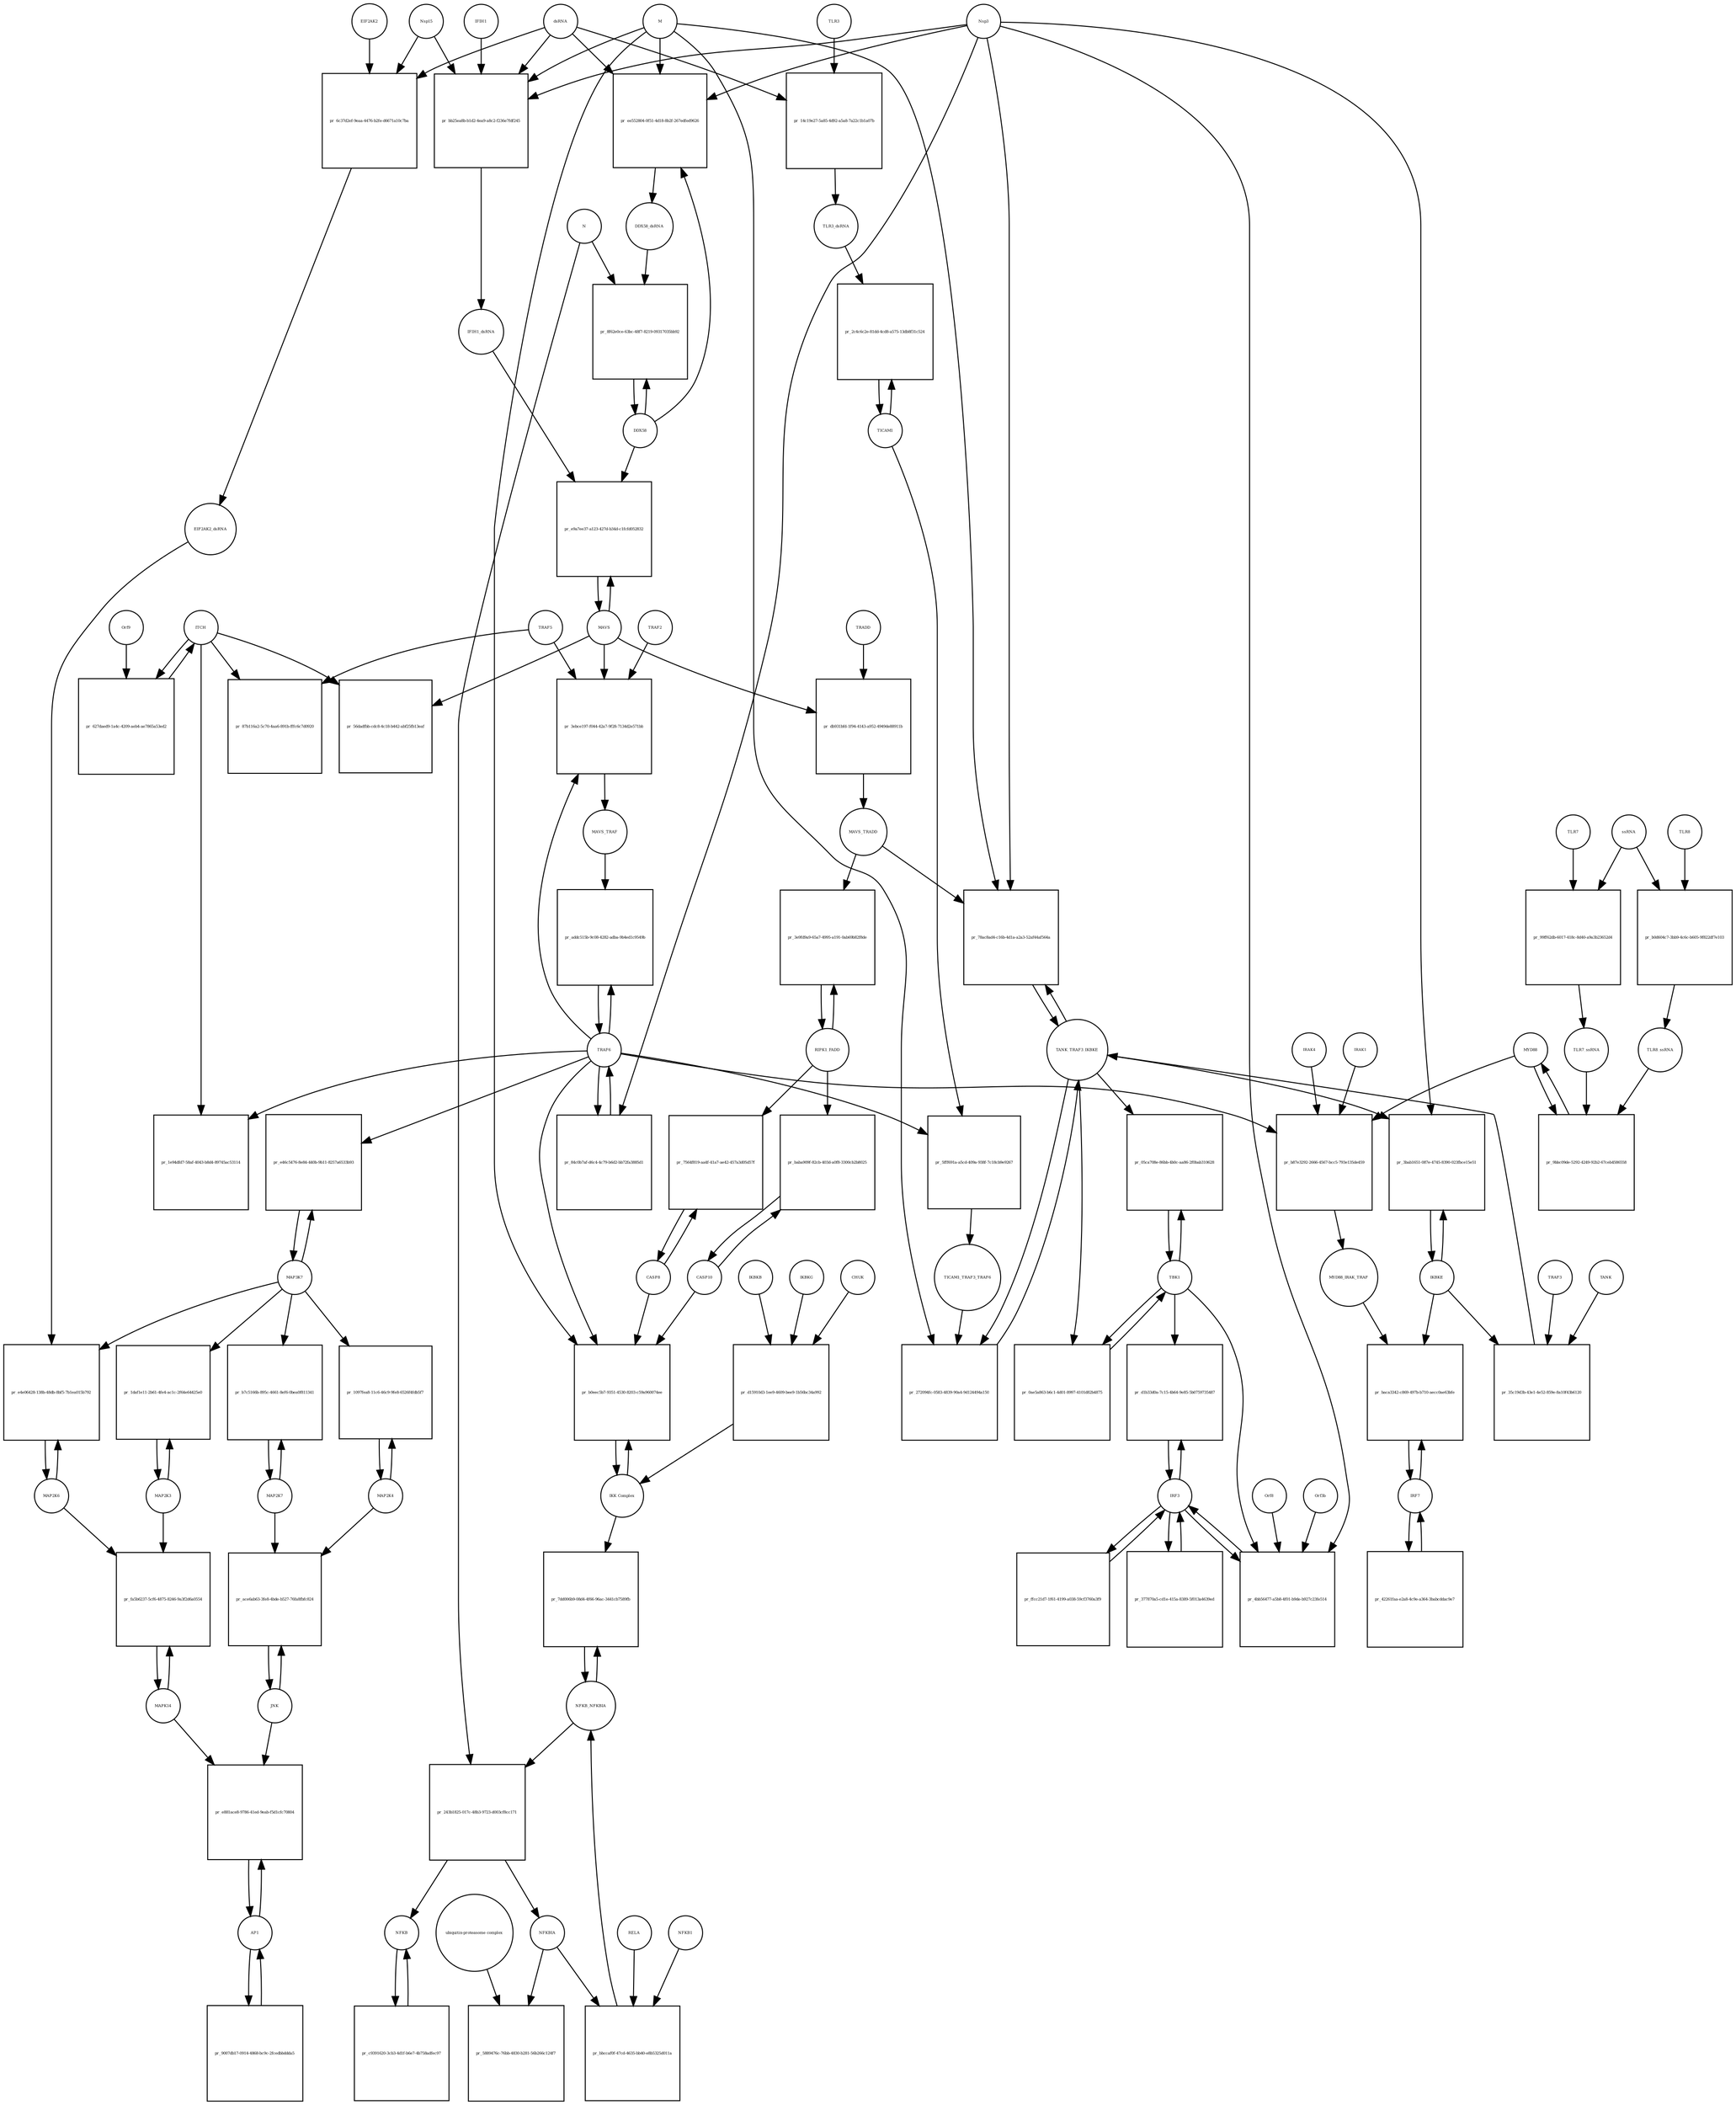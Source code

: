 strict digraph  {
dsRNA [annotation="", bipartite=0, cls="nucleic acid feature", fontsize=4, label=dsRNA, shape=circle];
"pr_ee552804-0f51-4d18-8b2f-267edfed9626" [annotation="", bipartite=1, cls=process, fontsize=4, label="pr_ee552804-0f51-4d18-8b2f-267edfed9626", shape=square];
DDX58_dsRNA [annotation="", bipartite=0, cls=complex, fontsize=4, label=DDX58_dsRNA, shape=circle];
M [annotation=urn_miriam_ncbiprotein_1796318601, bipartite=0, cls=macromolecule, fontsize=4, label=M, shape=circle];
Nsp3 [annotation=urn_miriam_ncbiprotein_1802476807, bipartite=0, cls=macromolecule, fontsize=4, label=Nsp3, shape=circle];
DDX58 [annotation=urn_miriam_hgnc_19102, bipartite=0, cls=macromolecule, fontsize=4, label=DDX58, shape=circle];
"pr_bb25ea8b-b1d2-4ea9-a8c2-f236e7fdf245" [annotation="", bipartite=1, cls=process, fontsize=4, label="pr_bb25ea8b-b1d2-4ea9-a8c2-f236e7fdf245", shape=square];
IFIH1_dsRNA [annotation="", bipartite=0, cls=complex, fontsize=4, label=IFIH1_dsRNA, shape=circle];
Nsp15 [annotation=urn_miriam_ncbiprotein_1802476818, bipartite=0, cls=macromolecule, fontsize=4, label=Nsp15, shape=circle];
IFIH1 [annotation=urn_miriam_hgnc_18873, bipartite=0, cls=macromolecule, fontsize=4, label=IFIH1, shape=circle];
"pr_8f62e0ce-63bc-48f7-8219-09317035bb92" [annotation="", bipartite=1, cls=process, fontsize=4, label="pr_8f62e0ce-63bc-48f7-8219-09317035bb92", shape=square];
N [annotation=urn_miriam_ncbiprotein_1798174255, bipartite=0, cls=macromolecule, fontsize=4, label=N, shape=circle];
MAVS [annotation=urn_miriam_hgnc_29233, bipartite=0, cls="macromolecule multimer", fontsize=4, label=MAVS, shape=circle];
"pr_e9a7ee37-a123-427d-b34d-c1fcfd052832" [annotation="", bipartite=1, cls=process, fontsize=4, label="pr_e9a7ee37-a123-427d-b34d-c1fcfd052832", shape=square];
NFKB [annotation="", bipartite=0, cls=complex, fontsize=4, label=NFKB, shape=circle];
"pr_c9391620-3cb3-4d1f-b6e7-4b758adfec97" [annotation="", bipartite=1, cls=process, fontsize=4, label="pr_c9391620-3cb3-4d1f-b6e7-4b758adfec97", shape=square];
NFKBIA [annotation=urn_miriam_hgnc_7797, bipartite=0, cls=macromolecule, fontsize=4, label=NFKBIA, shape=circle];
"pr_5889476c-76bb-4830-b281-56b266c124f7" [annotation="", bipartite=1, cls=process, fontsize=4, label="pr_5889476c-76bb-4830-b281-56b266c124f7", shape=square];
"ubiquitin-proteasome complex" [annotation="", bipartite=0, cls=complex, fontsize=4, label="ubiquitin-proteasome complex", shape=circle];
IRF3 [annotation=urn_miriam_hgnc_6118, bipartite=0, cls="macromolecule multimer", fontsize=4, label=IRF3, shape=circle];
"pr_d1b33d0a-7c15-4b64-9e85-5b0759735487" [annotation="", bipartite=1, cls=process, fontsize=4, label="pr_d1b33d0a-7c15-4b64-9e85-5b0759735487", shape=square];
TBK1 [annotation="", bipartite=0, cls=macromolecule, fontsize=4, label=TBK1, shape=circle];
"pr_ffcc21d7-1f61-4199-a038-59cf3760a3f9" [annotation="", bipartite=1, cls=process, fontsize=4, label="pr_ffcc21d7-1f61-4199-a038-59cf3760a3f9", shape=square];
"pr_4bb56477-a5b8-4f01-b9de-b927c23fe514" [annotation="", bipartite=1, cls=process, fontsize=4, label="pr_4bb56477-a5b8-4f01-b9de-b927c23fe514", shape=square];
Orf3b [annotation=urn_miriam_uniprot_P59633, bipartite=0, cls=macromolecule, fontsize=4, label=Orf3b, shape=circle];
Orf8 [annotation=urn_miriam_ncbiprotein_1796318604, bipartite=0, cls=macromolecule, fontsize=4, label=Orf8, shape=circle];
IRF7 [annotation=urn_miriam_hgnc_6122, bipartite=0, cls="macromolecule multimer", fontsize=4, label=IRF7, shape=circle];
"pr_baca3342-c869-497b-b710-aecc0ae63bfe" [annotation="", bipartite=1, cls=process, fontsize=4, label="pr_baca3342-c869-497b-b710-aecc0ae63bfe", shape=square];
IKBKE [annotation=urn_miriam_hgnc_14552, bipartite=0, cls=macromolecule, fontsize=4, label=IKBKE, shape=circle];
MYD88_IRAK_TRAF [annotation="", bipartite=0, cls=complex, fontsize=4, label=MYD88_IRAK_TRAF, shape=circle];
"pr_377870a5-cd1e-415a-8389-5f013a4639ed" [annotation="", bipartite=1, cls=process, fontsize=4, label="pr_377870a5-cd1e-415a-8389-5f013a4639ed", shape=square];
"pr_42261faa-e2a8-4c9e-a364-3babcddac9e7" [annotation="", bipartite=1, cls=process, fontsize=4, label="pr_42261faa-e2a8-4c9e-a364-3babcddac9e7", shape=square];
TRAF6 [annotation=urn_miriam_hgnc_12036, bipartite=0, cls=macromolecule, fontsize=4, label=TRAF6, shape=circle];
"pr_addc515b-9c08-4282-adba-9b4ed1c9549b" [annotation="", bipartite=1, cls=process, fontsize=4, label="pr_addc515b-9c08-4282-adba-9b4ed1c9549b", shape=square];
MAVS_TRAF [annotation="", bipartite=0, cls=complex, fontsize=4, label=MAVS_TRAF, shape=circle];
"pr_56dadfbb-cdc8-4c18-b442-abf25fb13eaf" [annotation="", bipartite=1, cls=process, fontsize=4, label="pr_56dadfbb-cdc8-4c18-b442-abf25fb13eaf", shape=square];
ITCH [annotation="", bipartite=0, cls=macromolecule, fontsize=4, label=ITCH, shape=circle];
TRAF5 [annotation=urn_miriam_hgnc_12035, bipartite=0, cls=macromolecule, fontsize=4, label=TRAF5, shape=circle];
"pr_87b116a2-5c70-4aa6-891b-fffc6c7d0920" [annotation="", bipartite=1, cls=process, fontsize=4, label="pr_87b116a2-5c70-4aa6-891b-fffc6c7d0920", shape=square];
"pr_1e94dfd7-58af-4043-b8d4-89745ac53114" [annotation="", bipartite=1, cls=process, fontsize=4, label="pr_1e94dfd7-58af-4043-b8d4-89745ac53114", shape=square];
TICAM1 [annotation=urn_miriam_hgnc_18348, bipartite=0, cls=macromolecule, fontsize=4, label=TICAM1, shape=circle];
"pr_2c4c6c2e-81dd-4cd8-a575-13db8f31c524" [annotation="", bipartite=1, cls=process, fontsize=4, label="pr_2c4c6c2e-81dd-4cd8-a575-13db8f31c524", shape=square];
TLR3_dsRNA [annotation="", bipartite=0, cls=complex, fontsize=4, label=TLR3_dsRNA, shape=circle];
TLR3 [annotation=urn_miriam_hgnc_11849, bipartite=0, cls="macromolecule multimer", fontsize=4, label=TLR3, shape=circle];
"pr_14c19e27-5a85-4d92-a5a8-7a22c1b1a07b" [annotation="", bipartite=1, cls=process, fontsize=4, label="pr_14c19e27-5a85-4d92-a5a8-7a22c1b1a07b", shape=square];
"pr_5fff691a-a5cd-409a-938f-7c18cb9e9267" [annotation="", bipartite=1, cls=process, fontsize=4, label="pr_5fff691a-a5cd-409a-938f-7c18cb9e9267", shape=square];
TICAM1_TRAF3_TRAF6 [annotation="", bipartite=0, cls=complex, fontsize=4, label=TICAM1_TRAF3_TRAF6, shape=circle];
TANK_TRAF3_IKBKE [annotation="", bipartite=0, cls=complex, fontsize=4, label=TANK_TRAF3_IKBKE, shape=circle];
"pr_272094fc-0583-4839-90a4-9d124494a150" [annotation="", bipartite=1, cls=process, fontsize=4, label="pr_272094fc-0583-4839-90a4-9d124494a150", shape=square];
"pr_05ca708e-86bb-4b0c-aa86-2f0bab310628" [annotation="", bipartite=1, cls=process, fontsize=4, label="pr_05ca708e-86bb-4b0c-aa86-2f0bab310628", shape=square];
"pr_3bab1651-087e-4745-8390-023fbce15e51" [annotation="", bipartite=1, cls=process, fontsize=4, label="pr_3bab1651-087e-4745-8390-023fbce15e51", shape=square];
MYD88 [annotation="", bipartite=0, cls=macromolecule, fontsize=4, label=MYD88, shape=circle];
"pr_b87e3292-2666-4567-bcc5-793e135de459" [annotation="", bipartite=1, cls=process, fontsize=4, label="pr_b87e3292-2666-4567-bcc5-793e135de459", shape=square];
IRAK1 [annotation=urn_miriam_hgnc_6112, bipartite=0, cls=macromolecule, fontsize=4, label=IRAK1, shape=circle];
IRAK4 [annotation=urn_miriam_hgnc_17967, bipartite=0, cls=macromolecule, fontsize=4, label=IRAK4, shape=circle];
TLR7 [annotation=urn_miriam_hgnc_15631, bipartite=0, cls=macromolecule, fontsize=4, label=TLR7, shape=circle];
"pr_99ff62db-6017-418c-8d40-a9a3b23652d4" [annotation="", bipartite=1, cls=process, fontsize=4, label="pr_99ff62db-6017-418c-8d40-a9a3b23652d4", shape=square];
TLR7_ssRNA [annotation="", bipartite=0, cls=complex, fontsize=4, label=TLR7_ssRNA, shape=circle];
ssRNA [annotation="", bipartite=0, cls="nucleic acid feature", fontsize=4, label=ssRNA, shape=circle];
TLR8 [annotation=urn_miriam_hgnc_15632, bipartite=0, cls=macromolecule, fontsize=4, label=TLR8, shape=circle];
"pr_b0d604c7-3bb9-4c6c-b605-9f822df7e103" [annotation="", bipartite=1, cls=process, fontsize=4, label="pr_b0d604c7-3bb9-4c6c-b605-9f822df7e103", shape=square];
TLR8_ssRNA [annotation="", bipartite=0, cls=complex, fontsize=4, label=TLR8_ssRNA, shape=circle];
"pr_9bbc09de-5292-4249-92b2-67ceb4586558" [annotation="", bipartite=1, cls=process, fontsize=4, label="pr_9bbc09de-5292-4249-92b2-67ceb4586558", shape=square];
MAP3K7 [annotation="", bipartite=0, cls=macromolecule, fontsize=4, label=MAP3K7, shape=circle];
"pr_e46c5476-8e84-440b-9b11-8257a6533b93" [annotation="", bipartite=1, cls=process, fontsize=4, label="pr_e46c5476-8e84-440b-9b11-8257a6533b93", shape=square];
TRAF2 [annotation=urn_miriam_hgnc_12032, bipartite=0, cls=macromolecule, fontsize=4, label=TRAF2, shape=circle];
"pr_3ebce197-f044-42a7-9f28-7134d2e571bb" [annotation="", bipartite=1, cls=process, fontsize=4, label="pr_3ebce197-f044-42a7-9f28-7134d2e571bb", shape=square];
"pr_627daed9-1a4c-4209-aeb4-ae7865a53ed2" [annotation="", bipartite=1, cls=process, fontsize=4, label="pr_627daed9-1a4c-4209-aeb4-ae7865a53ed2", shape=square];
Orf9 [annotation=urn_miriam_uniprot_P59636, bipartite=0, cls=macromolecule, fontsize=4, label=Orf9, shape=circle];
"pr_db931bfd-1f94-4143-a952-4949de88911b" [annotation="", bipartite=1, cls=process, fontsize=4, label="pr_db931bfd-1f94-4143-a952-4949de88911b", shape=square];
MAVS_TRADD [annotation="", bipartite=0, cls=complex, fontsize=4, label=MAVS_TRADD, shape=circle];
TRADD [annotation=urn_miriam_hgnc_12030, bipartite=0, cls=macromolecule, fontsize=4, label=TRADD, shape=circle];
"pr_84c0b7af-d6c4-4c79-b6d2-bb72fa3885d1" [annotation="", bipartite=1, cls=process, fontsize=4, label="pr_84c0b7af-d6c4-4c79-b6d2-bb72fa3885d1", shape=square];
AP1 [annotation="", bipartite=0, cls=complex, fontsize=4, label=AP1, shape=circle];
"pr_e881ace8-9786-41ed-9eab-f5d1cfc70804" [annotation="", bipartite=1, cls=process, fontsize=4, label="pr_e881ace8-9786-41ed-9eab-f5d1cfc70804", shape=square];
MAPK14 [annotation="", bipartite=0, cls=macromolecule, fontsize=4, label=MAPK14, shape=circle];
JNK [annotation="", bipartite=0, cls=complex, fontsize=4, label=JNK, shape=circle];
"pr_ace6ab63-3fe8-4bde-b527-76fa8fbfc824" [annotation="", bipartite=1, cls=process, fontsize=4, label="pr_ace6ab63-3fe8-4bde-b527-76fa8fbfc824", shape=square];
MAP2K7 [annotation="", bipartite=0, cls=macromolecule, fontsize=4, label=MAP2K7, shape=circle];
MAP2K4 [annotation="", bipartite=0, cls=macromolecule, fontsize=4, label=MAP2K4, shape=circle];
"pr_1097fea8-11c6-46c9-9fe8-6526f4fdb5f7" [annotation="", bipartite=1, cls=process, fontsize=4, label="pr_1097fea8-11c6-46c9-9fe8-6526f4fdb5f7", shape=square];
"pr_b7c5166b-895c-4661-8ef6-0bea0f811341" [annotation="", bipartite=1, cls=process, fontsize=4, label="pr_b7c5166b-895c-4661-8ef6-0bea0f811341", shape=square];
MAP2K3 [annotation="", bipartite=0, cls=macromolecule, fontsize=4, label=MAP2K3, shape=circle];
"pr_1daf1e11-2b61-4fe4-ac1c-2f64e64425e0" [annotation="", bipartite=1, cls=process, fontsize=4, label="pr_1daf1e11-2b61-4fe4-ac1c-2f64e64425e0", shape=square];
MAP2K6 [annotation="", bipartite=0, cls=macromolecule, fontsize=4, label=MAP2K6, shape=circle];
"pr_e4e06428-138b-48db-8bf5-7b1ea015b792" [annotation="", bipartite=1, cls=process, fontsize=4, label="pr_e4e06428-138b-48db-8bf5-7b1ea015b792", shape=square];
EIF2AK2_dsRNA [annotation="", bipartite=0, cls=complex, fontsize=4, label=EIF2AK2_dsRNA, shape=circle];
"pr_6c37d2ef-9eaa-4476-b2fe-d6671a10c7ba" [annotation="", bipartite=1, cls=process, fontsize=4, label="pr_6c37d2ef-9eaa-4476-b2fe-d6671a10c7ba", shape=square];
EIF2AK2 [annotation=urn_miriam_hgnc_9437, bipartite=0, cls=macromolecule, fontsize=4, label=EIF2AK2, shape=circle];
RIPK1_FADD [annotation="", bipartite=0, cls=complex, fontsize=4, label=RIPK1_FADD, shape=circle];
"pr_3e9fd9a9-65a7-4995-a191-0ab69b82f8de" [annotation="", bipartite=1, cls=process, fontsize=4, label="pr_3e9fd9a9-65a7-4995-a191-0ab69b82f8de", shape=square];
CASP8 [annotation="", bipartite=0, cls=macromolecule, fontsize=4, label=CASP8, shape=circle];
"pr_7564f819-aa4f-41a7-ae42-457a3d05d57f" [annotation="", bipartite=1, cls=process, fontsize=4, label="pr_7564f819-aa4f-41a7-ae42-457a3d05d57f", shape=square];
CASP10 [annotation="", bipartite=0, cls=macromolecule, fontsize=4, label=CASP10, shape=circle];
"pr_baba909f-82cb-403d-a0f8-3300cb2b8025" [annotation="", bipartite=1, cls=process, fontsize=4, label="pr_baba909f-82cb-403d-a0f8-3300cb2b8025", shape=square];
NFKB_NFKBIA [annotation="", bipartite=0, cls=complex, fontsize=4, label=NFKB_NFKBIA, shape=circle];
"pr_7dd006b9-08d4-4f66-96ac-3441cb7589fb" [annotation="", bipartite=1, cls=process, fontsize=4, label="pr_7dd006b9-08d4-4f66-96ac-3441cb7589fb", shape=square];
"IKK Complex" [annotation="", bipartite=0, cls=complex, fontsize=4, label="IKK Complex", shape=circle];
"pr_243b1825-017c-48b3-9723-d003cf8cc171" [annotation="", bipartite=1, cls=process, fontsize=4, label="pr_243b1825-017c-48b3-9723-d003cf8cc171", shape=square];
"pr_9007db17-0914-4868-bc9c-2fcedbbddda5" [annotation="", bipartite=1, cls=process, fontsize=4, label="pr_9007db17-0914-4868-bc9c-2fcedbbddda5", shape=square];
"pr_b0eec5b7-9351-4530-8203-c59a960074ee" [annotation="", bipartite=1, cls=process, fontsize=4, label="pr_b0eec5b7-9351-4530-8203-c59a960074ee", shape=square];
"pr_bbccaf0f-47cd-4635-bb40-e8b5325d011a" [annotation="", bipartite=1, cls=process, fontsize=4, label="pr_bbccaf0f-47cd-4635-bb40-e8b5325d011a", shape=square];
RELA [annotation="", bipartite=0, cls=macromolecule, fontsize=4, label=RELA, shape=circle];
NFKB1 [annotation="", bipartite=0, cls=macromolecule, fontsize=4, label=NFKB1, shape=circle];
IKBKG [annotation="", bipartite=0, cls=macromolecule, fontsize=4, label=IKBKG, shape=circle];
"pr_d15910d3-1ee9-4609-bee9-1b56bc34a992" [annotation="", bipartite=1, cls=process, fontsize=4, label="pr_d15910d3-1ee9-4609-bee9-1b56bc34a992", shape=square];
CHUK [annotation="", bipartite=0, cls=macromolecule, fontsize=4, label=CHUK, shape=circle];
IKBKB [annotation="", bipartite=0, cls=macromolecule, fontsize=4, label=IKBKB, shape=circle];
"pr_78ac8ad4-c16b-4d1a-a2a3-52af44af564a" [annotation="", bipartite=1, cls=process, fontsize=4, label="pr_78ac8ad4-c16b-4d1a-a2a3-52af44af564a", shape=square];
"pr_0ae5a863-b6c1-4d01-8997-4101d82b4875" [annotation="", bipartite=1, cls=process, fontsize=4, label="pr_0ae5a863-b6c1-4d01-8997-4101d82b4875", shape=square];
"pr_fa5b6237-5cf6-4875-8246-9a3f2d6a0554" [annotation="", bipartite=1, cls=process, fontsize=4, label="pr_fa5b6237-5cf6-4875-8246-9a3f2d6a0554", shape=square];
TRAF3 [annotation="", bipartite=0, cls=macromolecule, fontsize=4, label=TRAF3, shape=circle];
"pr_35c19d3b-43e1-4e52-859e-8a10f43b6120" [annotation="", bipartite=1, cls=process, fontsize=4, label="pr_35c19d3b-43e1-4e52-859e-8a10f43b6120", shape=square];
TANK [annotation="", bipartite=0, cls=macromolecule, fontsize=4, label=TANK, shape=circle];
dsRNA -> "pr_ee552804-0f51-4d18-8b2f-267edfed9626"  [annotation="", interaction_type=consumption];
dsRNA -> "pr_bb25ea8b-b1d2-4ea9-a8c2-f236e7fdf245"  [annotation="", interaction_type=consumption];
dsRNA -> "pr_14c19e27-5a85-4d92-a5a8-7a22c1b1a07b"  [annotation="", interaction_type=consumption];
dsRNA -> "pr_6c37d2ef-9eaa-4476-b2fe-d6671a10c7ba"  [annotation="", interaction_type=consumption];
"pr_ee552804-0f51-4d18-8b2f-267edfed9626" -> DDX58_dsRNA  [annotation="", interaction_type=production];
DDX58_dsRNA -> "pr_8f62e0ce-63bc-48f7-8219-09317035bb92"  [annotation="urn_miriam_pubmed_25581309|urn_miriam_pubmed_28148787|urn_miriam_taxonomy_694009", interaction_type=catalysis];
M -> "pr_ee552804-0f51-4d18-8b2f-267edfed9626"  [annotation="urn_miriam_pubmed_20303872|urn_miriam_pubmed_19380580|urn_miriam_pubmed_31226023|urn_miriam_taxonomy_694009", interaction_type=inhibition];
M -> "pr_bb25ea8b-b1d2-4ea9-a8c2-f236e7fdf245"  [annotation="urn_miriam_pubmed_28484023|urn_miriam_pubmed_19380580|urn_miriam_pubmed_31226023|urn_miriam_taxonomy_694009", interaction_type=inhibition];
M -> "pr_272094fc-0583-4839-90a4-9d124494a150"  [annotation="urn_miriam_pubmed_19380580|urn_miriam_pubmed_19366914|urn_miriam_taxonomy_694009", interaction_type=inhibition];
M -> "pr_b0eec5b7-9351-4530-8203-c59a960074ee"  [annotation="urn_miriam_pubmed_19366914|urn_miriam_pubmed_20303872|urn_miriam_pubmed_17705188|urn_miriam_pubmed_694009", interaction_type=inhibition];
M -> "pr_78ac8ad4-c16b-4d1a-a2a3-52af44af564a"  [annotation="urn_miriam_pubmed_19366914|urn_miriam_pubmed_27164085|urn_miriam_pubmed_19380580|urn_miriam_taxonomy_694009", interaction_type=inhibition];
Nsp3 -> "pr_ee552804-0f51-4d18-8b2f-267edfed9626"  [annotation="urn_miriam_pubmed_20303872|urn_miriam_pubmed_19380580|urn_miriam_pubmed_31226023|urn_miriam_taxonomy_694009", interaction_type=inhibition];
Nsp3 -> "pr_bb25ea8b-b1d2-4ea9-a8c2-f236e7fdf245"  [annotation="urn_miriam_pubmed_28484023|urn_miriam_pubmed_19380580|urn_miriam_pubmed_31226023|urn_miriam_taxonomy_694009", interaction_type=inhibition];
Nsp3 -> "pr_4bb56477-a5b8-4f01-b9de-b927c23fe514"  [annotation="urn_miriam_pubmed_17761676|urn_miriam_pubmed_31226023|urn_miriam_taxonomy_694009", interaction_type=inhibition];
Nsp3 -> "pr_3bab1651-087e-4745-8390-023fbce15e51"  [annotation="urn_miriam_pubmed_20303872|urn_miriam_pubmed_31226023|urn_miriam_taxonomy_694009", interaction_type=inhibition];
Nsp3 -> "pr_84c0b7af-d6c4-4c79-b6d2-bb72fa3885d1"  [annotation="urn_miriam_pubmed_27164085|urn_miriam_taxonomy_694009", interaction_type=catalysis];
Nsp3 -> "pr_78ac8ad4-c16b-4d1a-a2a3-52af44af564a"  [annotation="urn_miriam_pubmed_19366914|urn_miriam_pubmed_27164085|urn_miriam_pubmed_19380580|urn_miriam_taxonomy_694009", interaction_type=inhibition];
DDX58 -> "pr_ee552804-0f51-4d18-8b2f-267edfed9626"  [annotation="", interaction_type=consumption];
DDX58 -> "pr_8f62e0ce-63bc-48f7-8219-09317035bb92"  [annotation="", interaction_type=consumption];
DDX58 -> "pr_e9a7ee37-a123-427d-b34d-c1fcfd052832"  [annotation=urn_miriam_pubmed_25581309, interaction_type=catalysis];
"pr_bb25ea8b-b1d2-4ea9-a8c2-f236e7fdf245" -> IFIH1_dsRNA  [annotation="", interaction_type=production];
IFIH1_dsRNA -> "pr_e9a7ee37-a123-427d-b34d-c1fcfd052832"  [annotation=urn_miriam_pubmed_25581309, interaction_type=catalysis];
Nsp15 -> "pr_bb25ea8b-b1d2-4ea9-a8c2-f236e7fdf245"  [annotation="urn_miriam_pubmed_28484023|urn_miriam_pubmed_19380580|urn_miriam_pubmed_31226023|urn_miriam_taxonomy_694009", interaction_type=inhibition];
Nsp15 -> "pr_6c37d2ef-9eaa-4476-b2fe-d6671a10c7ba"  [annotation="urn_miriam_pubmed_28484023|urn_miriam_pubmed_19366914|urn_miriam_taxonomy_694009", interaction_type=inhibition];
IFIH1 -> "pr_bb25ea8b-b1d2-4ea9-a8c2-f236e7fdf245"  [annotation="", interaction_type=consumption];
"pr_8f62e0ce-63bc-48f7-8219-09317035bb92" -> DDX58  [annotation="", interaction_type=production];
N -> "pr_8f62e0ce-63bc-48f7-8219-09317035bb92"  [annotation="urn_miriam_pubmed_25581309|urn_miriam_pubmed_28148787|urn_miriam_taxonomy_694009", interaction_type=inhibition];
N -> "pr_243b1825-017c-48b3-9723-d003cf8cc171"  [annotation="urn_miriam_pubmed_16143815|urn_miriam_taxonomy_694009", interaction_type=stimulation];
MAVS -> "pr_e9a7ee37-a123-427d-b34d-c1fcfd052832"  [annotation="", interaction_type=consumption];
MAVS -> "pr_56dadfbb-cdc8-4c18-b442-abf25fb13eaf"  [annotation="", interaction_type=consumption];
MAVS -> "pr_3ebce197-f044-42a7-9f28-7134d2e571bb"  [annotation="", interaction_type=consumption];
MAVS -> "pr_db931bfd-1f94-4143-a952-4949de88911b"  [annotation="", interaction_type=consumption];
"pr_e9a7ee37-a123-427d-b34d-c1fcfd052832" -> MAVS  [annotation="", interaction_type=production];
NFKB -> "pr_c9391620-3cb3-4d1f-b6e7-4b758adfec97"  [annotation="", interaction_type=consumption];
"pr_c9391620-3cb3-4d1f-b6e7-4b758adfec97" -> NFKB  [annotation="", interaction_type=production];
NFKBIA -> "pr_5889476c-76bb-4830-b281-56b266c124f7"  [annotation="", interaction_type=consumption];
NFKBIA -> "pr_bbccaf0f-47cd-4635-bb40-e8b5325d011a"  [annotation="", interaction_type=consumption];
"ubiquitin-proteasome complex" -> "pr_5889476c-76bb-4830-b281-56b266c124f7"  [annotation=urn_miriam_pubmed_20303872, interaction_type=catalysis];
IRF3 -> "pr_d1b33d0a-7c15-4b64-9e85-5b0759735487"  [annotation="", interaction_type=consumption];
IRF3 -> "pr_ffcc21d7-1f61-4199-a038-59cf3760a3f9"  [annotation="", interaction_type=consumption];
IRF3 -> "pr_4bb56477-a5b8-4f01-b9de-b927c23fe514"  [annotation="", interaction_type=consumption];
IRF3 -> "pr_377870a5-cd1e-415a-8389-5f013a4639ed"  [annotation="", interaction_type=consumption];
"pr_d1b33d0a-7c15-4b64-9e85-5b0759735487" -> IRF3  [annotation="", interaction_type=production];
TBK1 -> "pr_d1b33d0a-7c15-4b64-9e85-5b0759735487"  [annotation=urn_miriam_pubmed_25581309, interaction_type=catalysis];
TBK1 -> "pr_4bb56477-a5b8-4f01-b9de-b927c23fe514"  [annotation="urn_miriam_pubmed_17761676|urn_miriam_pubmed_31226023|urn_miriam_taxonomy_694009", interaction_type=catalysis];
TBK1 -> "pr_05ca708e-86bb-4b0c-aa86-2f0bab310628"  [annotation="", interaction_type=consumption];
TBK1 -> "pr_0ae5a863-b6c1-4d01-8997-4101d82b4875"  [annotation="", interaction_type=consumption];
"pr_ffcc21d7-1f61-4199-a038-59cf3760a3f9" -> IRF3  [annotation="", interaction_type=production];
"pr_4bb56477-a5b8-4f01-b9de-b927c23fe514" -> IRF3  [annotation="", interaction_type=production];
Orf3b -> "pr_4bb56477-a5b8-4f01-b9de-b927c23fe514"  [annotation="urn_miriam_pubmed_17761676|urn_miriam_pubmed_31226023|urn_miriam_taxonomy_694009", interaction_type=inhibition];
Orf8 -> "pr_4bb56477-a5b8-4f01-b9de-b927c23fe514"  [annotation="urn_miriam_pubmed_17761676|urn_miriam_pubmed_31226023|urn_miriam_taxonomy_694009", interaction_type=inhibition];
IRF7 -> "pr_baca3342-c869-497b-b710-aecc0ae63bfe"  [annotation="", interaction_type=consumption];
IRF7 -> "pr_42261faa-e2a8-4c9e-a364-3babcddac9e7"  [annotation="", interaction_type=consumption];
"pr_baca3342-c869-497b-b710-aecc0ae63bfe" -> IRF7  [annotation="", interaction_type=production];
IKBKE -> "pr_baca3342-c869-497b-b710-aecc0ae63bfe"  [annotation=urn_miriam_pubmed_20303872, interaction_type=catalysis];
IKBKE -> "pr_3bab1651-087e-4745-8390-023fbce15e51"  [annotation="", interaction_type=consumption];
IKBKE -> "pr_35c19d3b-43e1-4e52-859e-8a10f43b6120"  [annotation="", interaction_type=consumption];
MYD88_IRAK_TRAF -> "pr_baca3342-c869-497b-b710-aecc0ae63bfe"  [annotation=urn_miriam_pubmed_20303872, interaction_type=catalysis];
"pr_377870a5-cd1e-415a-8389-5f013a4639ed" -> IRF3  [annotation="", interaction_type=production];
"pr_42261faa-e2a8-4c9e-a364-3babcddac9e7" -> IRF7  [annotation="", interaction_type=production];
TRAF6 -> "pr_addc515b-9c08-4282-adba-9b4ed1c9549b"  [annotation="", interaction_type=consumption];
TRAF6 -> "pr_1e94dfd7-58af-4043-b8d4-89745ac53114"  [annotation="", interaction_type=consumption];
TRAF6 -> "pr_5fff691a-a5cd-409a-938f-7c18cb9e9267"  [annotation="", interaction_type=consumption];
TRAF6 -> "pr_b87e3292-2666-4567-bcc5-793e135de459"  [annotation="", interaction_type=consumption];
TRAF6 -> "pr_e46c5476-8e84-440b-9b11-8257a6533b93"  [annotation=urn_miriam_pubmed_19366914, interaction_type=stimulation];
TRAF6 -> "pr_3ebce197-f044-42a7-9f28-7134d2e571bb"  [annotation="", interaction_type=consumption];
TRAF6 -> "pr_84c0b7af-d6c4-4c79-b6d2-bb72fa3885d1"  [annotation="", interaction_type=consumption];
TRAF6 -> "pr_b0eec5b7-9351-4530-8203-c59a960074ee"  [annotation="urn_miriam_pubmed_19366914|urn_miriam_pubmed_20303872|urn_miriam_pubmed_17705188|urn_miriam_pubmed_694009", interaction_type=stimulation];
"pr_addc515b-9c08-4282-adba-9b4ed1c9549b" -> TRAF6  [annotation="", interaction_type=production];
MAVS_TRAF -> "pr_addc515b-9c08-4282-adba-9b4ed1c9549b"  [annotation=urn_miriam_pubmed_19366914, interaction_type=catalysis];
ITCH -> "pr_56dadfbb-cdc8-4c18-b442-abf25fb13eaf"  [annotation=urn_miriam_pubmed_25135833, interaction_type=catalysis];
ITCH -> "pr_87b116a2-5c70-4aa6-891b-fffc6c7d0920"  [annotation=urn_miriam_pubmed_25135833, interaction_type=catalysis];
ITCH -> "pr_1e94dfd7-58af-4043-b8d4-89745ac53114"  [annotation=urn_miriam_pubmed_25135833, interaction_type=catalysis];
ITCH -> "pr_627daed9-1a4c-4209-aeb4-ae7865a53ed2"  [annotation="", interaction_type=consumption];
TRAF5 -> "pr_87b116a2-5c70-4aa6-891b-fffc6c7d0920"  [annotation="", interaction_type=consumption];
TRAF5 -> "pr_3ebce197-f044-42a7-9f28-7134d2e571bb"  [annotation="", interaction_type=consumption];
TICAM1 -> "pr_2c4c6c2e-81dd-4cd8-a575-13db8f31c524"  [annotation="", interaction_type=consumption];
TICAM1 -> "pr_5fff691a-a5cd-409a-938f-7c18cb9e9267"  [annotation="", interaction_type=consumption];
"pr_2c4c6c2e-81dd-4cd8-a575-13db8f31c524" -> TICAM1  [annotation="", interaction_type=production];
TLR3_dsRNA -> "pr_2c4c6c2e-81dd-4cd8-a575-13db8f31c524"  [annotation=urn_miriam_pubmed_20303872, interaction_type=stimulation];
TLR3 -> "pr_14c19e27-5a85-4d92-a5a8-7a22c1b1a07b"  [annotation="", interaction_type=consumption];
"pr_14c19e27-5a85-4d92-a5a8-7a22c1b1a07b" -> TLR3_dsRNA  [annotation="", interaction_type=production];
"pr_5fff691a-a5cd-409a-938f-7c18cb9e9267" -> TICAM1_TRAF3_TRAF6  [annotation="", interaction_type=production];
TICAM1_TRAF3_TRAF6 -> "pr_272094fc-0583-4839-90a4-9d124494a150"  [annotation="urn_miriam_pubmed_19380580|urn_miriam_pubmed_19366914|urn_miriam_taxonomy_694009", interaction_type=stimulation];
TANK_TRAF3_IKBKE -> "pr_272094fc-0583-4839-90a4-9d124494a150"  [annotation="", interaction_type=consumption];
TANK_TRAF3_IKBKE -> "pr_05ca708e-86bb-4b0c-aa86-2f0bab310628"  [annotation=urn_miriam_pubmed_20303872, interaction_type=stimulation];
TANK_TRAF3_IKBKE -> "pr_3bab1651-087e-4745-8390-023fbce15e51"  [annotation="urn_miriam_pubmed_20303872|urn_miriam_pubmed_31226023|urn_miriam_taxonomy_694009", interaction_type=stimulation];
TANK_TRAF3_IKBKE -> "pr_78ac8ad4-c16b-4d1a-a2a3-52af44af564a"  [annotation="", interaction_type=consumption];
TANK_TRAF3_IKBKE -> "pr_0ae5a863-b6c1-4d01-8997-4101d82b4875"  [annotation=urn_miriam_pubmed_19366914, interaction_type=stimulation];
"pr_272094fc-0583-4839-90a4-9d124494a150" -> TANK_TRAF3_IKBKE  [annotation="", interaction_type=production];
"pr_05ca708e-86bb-4b0c-aa86-2f0bab310628" -> TBK1  [annotation="", interaction_type=production];
"pr_3bab1651-087e-4745-8390-023fbce15e51" -> IKBKE  [annotation="", interaction_type=production];
MYD88 -> "pr_b87e3292-2666-4567-bcc5-793e135de459"  [annotation="", interaction_type=consumption];
MYD88 -> "pr_9bbc09de-5292-4249-92b2-67ceb4586558"  [annotation="", interaction_type=consumption];
"pr_b87e3292-2666-4567-bcc5-793e135de459" -> MYD88_IRAK_TRAF  [annotation="", interaction_type=production];
IRAK1 -> "pr_b87e3292-2666-4567-bcc5-793e135de459"  [annotation="", interaction_type=consumption];
IRAK4 -> "pr_b87e3292-2666-4567-bcc5-793e135de459"  [annotation="", interaction_type=consumption];
TLR7 -> "pr_99ff62db-6017-418c-8d40-a9a3b23652d4"  [annotation="", interaction_type=consumption];
"pr_99ff62db-6017-418c-8d40-a9a3b23652d4" -> TLR7_ssRNA  [annotation="", interaction_type=production];
TLR7_ssRNA -> "pr_9bbc09de-5292-4249-92b2-67ceb4586558"  [annotation=urn_miriam_pubmed_19366914, interaction_type=stimulation];
ssRNA -> "pr_99ff62db-6017-418c-8d40-a9a3b23652d4"  [annotation="", interaction_type=consumption];
ssRNA -> "pr_b0d604c7-3bb9-4c6c-b605-9f822df7e103"  [annotation="", interaction_type=consumption];
TLR8 -> "pr_b0d604c7-3bb9-4c6c-b605-9f822df7e103"  [annotation="", interaction_type=consumption];
"pr_b0d604c7-3bb9-4c6c-b605-9f822df7e103" -> TLR8_ssRNA  [annotation="", interaction_type=production];
TLR8_ssRNA -> "pr_9bbc09de-5292-4249-92b2-67ceb4586558"  [annotation=urn_miriam_pubmed_19366914, interaction_type=stimulation];
"pr_9bbc09de-5292-4249-92b2-67ceb4586558" -> MYD88  [annotation="", interaction_type=production];
MAP3K7 -> "pr_e46c5476-8e84-440b-9b11-8257a6533b93"  [annotation="", interaction_type=consumption];
MAP3K7 -> "pr_1097fea8-11c6-46c9-9fe8-6526f4fdb5f7"  [annotation=urn_miriam_pubmed_19366914, interaction_type=catalysis];
MAP3K7 -> "pr_b7c5166b-895c-4661-8ef6-0bea0f811341"  [annotation=urn_miriam_pubmed_19366914, interaction_type=catalysis];
MAP3K7 -> "pr_1daf1e11-2b61-4fe4-ac1c-2f64e64425e0"  [annotation=urn_miriam_pubmed_19366914, interaction_type=catalysis];
MAP3K7 -> "pr_e4e06428-138b-48db-8bf5-7b1ea015b792"  [annotation=urn_miriam_pubmed_19366914, interaction_type=catalysis];
"pr_e46c5476-8e84-440b-9b11-8257a6533b93" -> MAP3K7  [annotation="", interaction_type=production];
TRAF2 -> "pr_3ebce197-f044-42a7-9f28-7134d2e571bb"  [annotation="", interaction_type=consumption];
"pr_3ebce197-f044-42a7-9f28-7134d2e571bb" -> MAVS_TRAF  [annotation="", interaction_type=production];
"pr_627daed9-1a4c-4209-aeb4-ae7865a53ed2" -> ITCH  [annotation="", interaction_type=production];
Orf9 -> "pr_627daed9-1a4c-4209-aeb4-ae7865a53ed2"  [annotation="urn_miriam_pubmed_25135833|urn_miriam_taxonomy_694009", interaction_type=stimulation];
"pr_db931bfd-1f94-4143-a952-4949de88911b" -> MAVS_TRADD  [annotation="", interaction_type=production];
MAVS_TRADD -> "pr_3e9fd9a9-65a7-4995-a191-0ab69b82f8de"  [annotation=urn_miriam_pubmed_19366914, interaction_type=stimulation];
MAVS_TRADD -> "pr_78ac8ad4-c16b-4d1a-a2a3-52af44af564a"  [annotation="urn_miriam_pubmed_19366914|urn_miriam_pubmed_27164085|urn_miriam_pubmed_19380580|urn_miriam_taxonomy_694009", interaction_type=stimulation];
TRADD -> "pr_db931bfd-1f94-4143-a952-4949de88911b"  [annotation="", interaction_type=consumption];
"pr_84c0b7af-d6c4-4c79-b6d2-bb72fa3885d1" -> TRAF6  [annotation="", interaction_type=production];
AP1 -> "pr_e881ace8-9786-41ed-9eab-f5d1cfc70804"  [annotation="", interaction_type=consumption];
AP1 -> "pr_9007db17-0914-4868-bc9c-2fcedbbddda5"  [annotation="", interaction_type=consumption];
"pr_e881ace8-9786-41ed-9eab-f5d1cfc70804" -> AP1  [annotation="", interaction_type=production];
MAPK14 -> "pr_e881ace8-9786-41ed-9eab-f5d1cfc70804"  [annotation=urn_miriam_pubmed_19366914, interaction_type=stimulation];
MAPK14 -> "pr_fa5b6237-5cf6-4875-8246-9a3f2d6a0554"  [annotation="", interaction_type=consumption];
JNK -> "pr_e881ace8-9786-41ed-9eab-f5d1cfc70804"  [annotation=urn_miriam_pubmed_19366914, interaction_type=stimulation];
JNK -> "pr_ace6ab63-3fe8-4bde-b527-76fa8fbfc824"  [annotation="", interaction_type=consumption];
"pr_ace6ab63-3fe8-4bde-b527-76fa8fbfc824" -> JNK  [annotation="", interaction_type=production];
MAP2K7 -> "pr_ace6ab63-3fe8-4bde-b527-76fa8fbfc824"  [annotation=urn_miriam_pubmed_19366914, interaction_type=catalysis];
MAP2K7 -> "pr_b7c5166b-895c-4661-8ef6-0bea0f811341"  [annotation="", interaction_type=consumption];
MAP2K4 -> "pr_ace6ab63-3fe8-4bde-b527-76fa8fbfc824"  [annotation=urn_miriam_pubmed_19366914, interaction_type=catalysis];
MAP2K4 -> "pr_1097fea8-11c6-46c9-9fe8-6526f4fdb5f7"  [annotation="", interaction_type=consumption];
"pr_1097fea8-11c6-46c9-9fe8-6526f4fdb5f7" -> MAP2K4  [annotation="", interaction_type=production];
"pr_b7c5166b-895c-4661-8ef6-0bea0f811341" -> MAP2K7  [annotation="", interaction_type=production];
MAP2K3 -> "pr_1daf1e11-2b61-4fe4-ac1c-2f64e64425e0"  [annotation="", interaction_type=consumption];
MAP2K3 -> "pr_fa5b6237-5cf6-4875-8246-9a3f2d6a0554"  [annotation=urn_miriam_pubmed_19366914, interaction_type=catalysis];
"pr_1daf1e11-2b61-4fe4-ac1c-2f64e64425e0" -> MAP2K3  [annotation="", interaction_type=production];
MAP2K6 -> "pr_e4e06428-138b-48db-8bf5-7b1ea015b792"  [annotation="", interaction_type=consumption];
MAP2K6 -> "pr_fa5b6237-5cf6-4875-8246-9a3f2d6a0554"  [annotation=urn_miriam_pubmed_19366914, interaction_type=catalysis];
"pr_e4e06428-138b-48db-8bf5-7b1ea015b792" -> MAP2K6  [annotation="", interaction_type=production];
EIF2AK2_dsRNA -> "pr_e4e06428-138b-48db-8bf5-7b1ea015b792"  [annotation=urn_miriam_pubmed_19366914, interaction_type=stimulation];
"pr_6c37d2ef-9eaa-4476-b2fe-d6671a10c7ba" -> EIF2AK2_dsRNA  [annotation="", interaction_type=production];
EIF2AK2 -> "pr_6c37d2ef-9eaa-4476-b2fe-d6671a10c7ba"  [annotation="", interaction_type=consumption];
RIPK1_FADD -> "pr_3e9fd9a9-65a7-4995-a191-0ab69b82f8de"  [annotation="", interaction_type=consumption];
RIPK1_FADD -> "pr_7564f819-aa4f-41a7-ae42-457a3d05d57f"  [annotation=urn_miriam_pubmed_19366914, interaction_type=stimulation];
RIPK1_FADD -> "pr_baba909f-82cb-403d-a0f8-3300cb2b8025"  [annotation=urn_miriam_pubmed_20303872, interaction_type=stimulation];
"pr_3e9fd9a9-65a7-4995-a191-0ab69b82f8de" -> RIPK1_FADD  [annotation="", interaction_type=production];
CASP8 -> "pr_7564f819-aa4f-41a7-ae42-457a3d05d57f"  [annotation="", interaction_type=consumption];
CASP8 -> "pr_b0eec5b7-9351-4530-8203-c59a960074ee"  [annotation="urn_miriam_pubmed_19366914|urn_miriam_pubmed_20303872|urn_miriam_pubmed_17705188|urn_miriam_pubmed_694009", interaction_type=stimulation];
"pr_7564f819-aa4f-41a7-ae42-457a3d05d57f" -> CASP8  [annotation="", interaction_type=production];
CASP10 -> "pr_baba909f-82cb-403d-a0f8-3300cb2b8025"  [annotation="", interaction_type=consumption];
CASP10 -> "pr_b0eec5b7-9351-4530-8203-c59a960074ee"  [annotation="urn_miriam_pubmed_19366914|urn_miriam_pubmed_20303872|urn_miriam_pubmed_17705188|urn_miriam_pubmed_694009", interaction_type=stimulation];
"pr_baba909f-82cb-403d-a0f8-3300cb2b8025" -> CASP10  [annotation="", interaction_type=production];
NFKB_NFKBIA -> "pr_7dd006b9-08d4-4f66-96ac-3441cb7589fb"  [annotation="", interaction_type=consumption];
NFKB_NFKBIA -> "pr_243b1825-017c-48b3-9723-d003cf8cc171"  [annotation="", interaction_type=consumption];
"pr_7dd006b9-08d4-4f66-96ac-3441cb7589fb" -> NFKB_NFKBIA  [annotation="", interaction_type=production];
"IKK Complex" -> "pr_7dd006b9-08d4-4f66-96ac-3441cb7589fb"  [annotation=urn_miriam_pubmed_19366914, interaction_type=catalysis];
"IKK Complex" -> "pr_b0eec5b7-9351-4530-8203-c59a960074ee"  [annotation="", interaction_type=consumption];
"pr_243b1825-017c-48b3-9723-d003cf8cc171" -> NFKB  [annotation="", interaction_type=production];
"pr_243b1825-017c-48b3-9723-d003cf8cc171" -> NFKBIA  [annotation="", interaction_type=production];
"pr_9007db17-0914-4868-bc9c-2fcedbbddda5" -> AP1  [annotation="", interaction_type=production];
"pr_b0eec5b7-9351-4530-8203-c59a960074ee" -> "IKK Complex"  [annotation="", interaction_type=production];
"pr_bbccaf0f-47cd-4635-bb40-e8b5325d011a" -> NFKB_NFKBIA  [annotation="", interaction_type=production];
RELA -> "pr_bbccaf0f-47cd-4635-bb40-e8b5325d011a"  [annotation="", interaction_type=consumption];
NFKB1 -> "pr_bbccaf0f-47cd-4635-bb40-e8b5325d011a"  [annotation="", interaction_type=consumption];
IKBKG -> "pr_d15910d3-1ee9-4609-bee9-1b56bc34a992"  [annotation="", interaction_type=consumption];
"pr_d15910d3-1ee9-4609-bee9-1b56bc34a992" -> "IKK Complex"  [annotation="", interaction_type=production];
CHUK -> "pr_d15910d3-1ee9-4609-bee9-1b56bc34a992"  [annotation="", interaction_type=consumption];
IKBKB -> "pr_d15910d3-1ee9-4609-bee9-1b56bc34a992"  [annotation="", interaction_type=consumption];
"pr_78ac8ad4-c16b-4d1a-a2a3-52af44af564a" -> TANK_TRAF3_IKBKE  [annotation="", interaction_type=production];
"pr_0ae5a863-b6c1-4d01-8997-4101d82b4875" -> TBK1  [annotation="", interaction_type=production];
"pr_fa5b6237-5cf6-4875-8246-9a3f2d6a0554" -> MAPK14  [annotation="", interaction_type=production];
TRAF3 -> "pr_35c19d3b-43e1-4e52-859e-8a10f43b6120"  [annotation="", interaction_type=consumption];
"pr_35c19d3b-43e1-4e52-859e-8a10f43b6120" -> TANK_TRAF3_IKBKE  [annotation="", interaction_type=production];
TANK -> "pr_35c19d3b-43e1-4e52-859e-8a10f43b6120"  [annotation="", interaction_type=consumption];
}
